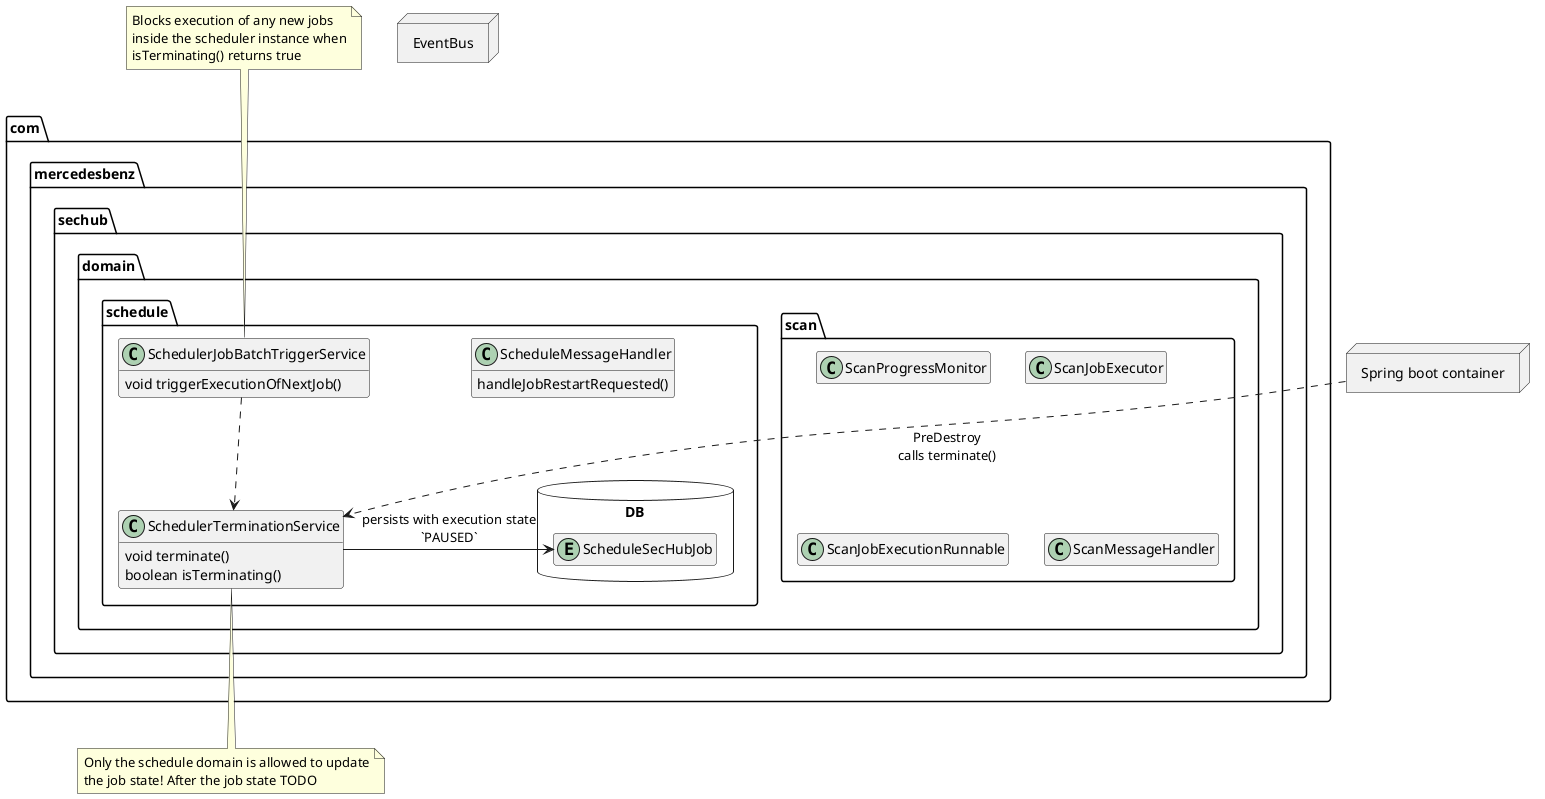 @startuml

'Hide empty parts:
hide empty fields
hide empty methods

'You can find more examples at https://plantuml.com/class-diagram

package com.mercedesbenz.sechub.domain.scan {
	
	class ScanProgressMonitor 
	 
	class ScanJobExecutor {
	
	}
	 
	class ScanJobExecutionRunnable{
	
	}
	class ScanMessageHandler
}



package com.mercedesbenz.sechub.domain.schedule {

	class ScheduleMessageHandler {
		handleJobRestartRequested()
	}
	
	class SchedulerTerminationService {
	   void terminate()
	   boolean isTerminating()
	}
	
	class SchedulerJobBatchTriggerService {
	   void triggerExecutionOfNextJob()
	}
	
	database DB {
    	entity ScheduleSecHubJob {
    	}
	}
	
}

SchedulerJobBatchTriggerService ..> SchedulerTerminationService 
SchedulerTerminationService -> ScheduleSecHubJob : persists with execution state\n`PAUSED`

node EventBus {
}

node springcontainer as "Spring boot container" {
}

springcontainer ..> SchedulerTerminationService: PreDestroy\ncalls terminate()

note top of SchedulerJobBatchTriggerService
Blocks execution of any new jobs 
inside the scheduler instance when
isTerminating() returns true
end note 

note bottom of SchedulerTerminationService
Only the schedule domain is allowed to update
the job state! After the job state TODO
end note

@enduml
